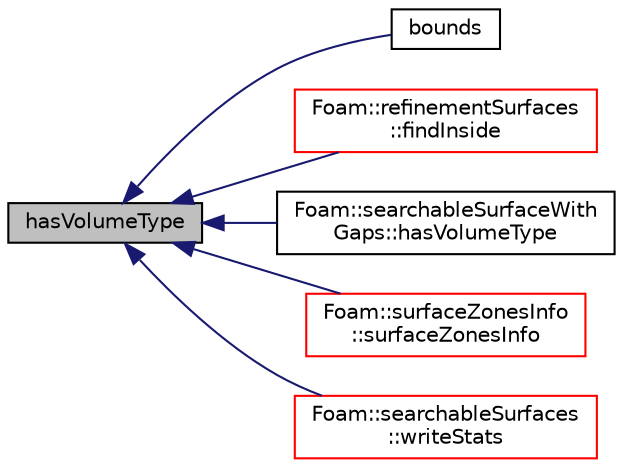digraph "hasVolumeType"
{
  bgcolor="transparent";
  edge [fontname="Helvetica",fontsize="10",labelfontname="Helvetica",labelfontsize="10"];
  node [fontname="Helvetica",fontsize="10",shape=record];
  rankdir="LR";
  Node1 [label="hasVolumeType",height=0.2,width=0.4,color="black", fillcolor="grey75", style="filled", fontcolor="black"];
  Node1 -> Node2 [dir="back",color="midnightblue",fontsize="10",style="solid",fontname="Helvetica"];
  Node2 [label="bounds",height=0.2,width=0.4,color="black",URL="$a02331.html#ab52ef1a9bdfbce51dd006adeaafbb6ca",tooltip="Return non-const access to the boundBox to allow it to be set. "];
  Node1 -> Node3 [dir="back",color="midnightblue",fontsize="10",style="solid",fontname="Helvetica"];
  Node3 [label="Foam::refinementSurfaces\l::findInside",height=0.2,width=0.4,color="red",URL="$a02169.html#a741361ae601f3db5b074092e03b8fa4a",tooltip="Detect if a point is &#39;inside&#39; (closed) surfaces. "];
  Node1 -> Node4 [dir="back",color="midnightblue",fontsize="10",style="solid",fontname="Helvetica"];
  Node4 [label="Foam::searchableSurfaceWith\lGaps::hasVolumeType",height=0.2,width=0.4,color="black",URL="$a02339.html#a798673b46d1d52d6ef1fd1286a72cf4a",tooltip="Whether supports volume type below. "];
  Node1 -> Node5 [dir="back",color="midnightblue",fontsize="10",style="solid",fontname="Helvetica"];
  Node5 [label="Foam::surfaceZonesInfo\l::surfaceZonesInfo",height=0.2,width=0.4,color="red",URL="$a02586.html#a69504d6ab926f87444de9f76ea9df9f7",tooltip="Construct from surfaces and dictionary. "];
  Node1 -> Node6 [dir="back",color="midnightblue",fontsize="10",style="solid",fontname="Helvetica"];
  Node6 [label="Foam::searchableSurfaces\l::writeStats",height=0.2,width=0.4,color="red",URL="$a02335.html#aa919f1135132c2e0b7774c9543710ecc",tooltip="Write some stats. "];
}

